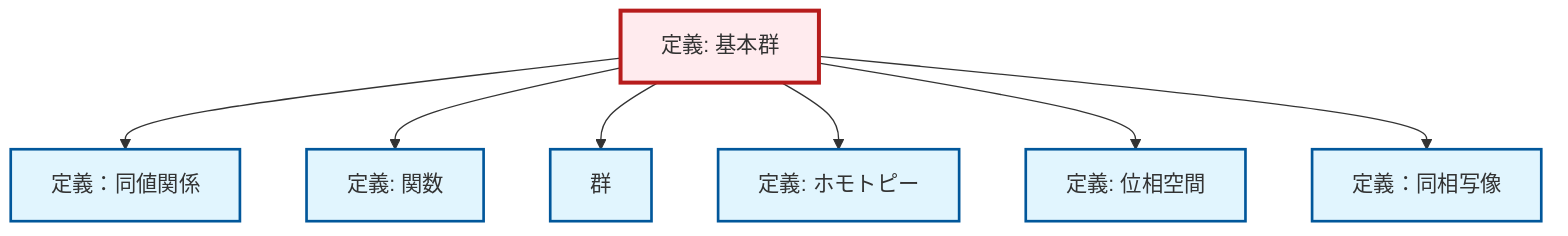graph TD
    classDef definition fill:#e1f5fe,stroke:#01579b,stroke-width:2px
    classDef theorem fill:#f3e5f5,stroke:#4a148c,stroke-width:2px
    classDef axiom fill:#fff3e0,stroke:#e65100,stroke-width:2px
    classDef example fill:#e8f5e9,stroke:#1b5e20,stroke-width:2px
    classDef current fill:#ffebee,stroke:#b71c1c,stroke-width:3px
    def-fundamental-group["定義: 基本群"]:::definition
    def-function["定義: 関数"]:::definition
    def-group["群"]:::definition
    def-homeomorphism["定義：同相写像"]:::definition
    def-equivalence-relation["定義：同値関係"]:::definition
    def-homotopy["定義: ホモトピー"]:::definition
    def-topological-space["定義: 位相空間"]:::definition
    def-fundamental-group --> def-equivalence-relation
    def-fundamental-group --> def-function
    def-fundamental-group --> def-group
    def-fundamental-group --> def-homotopy
    def-fundamental-group --> def-topological-space
    def-fundamental-group --> def-homeomorphism
    class def-fundamental-group current